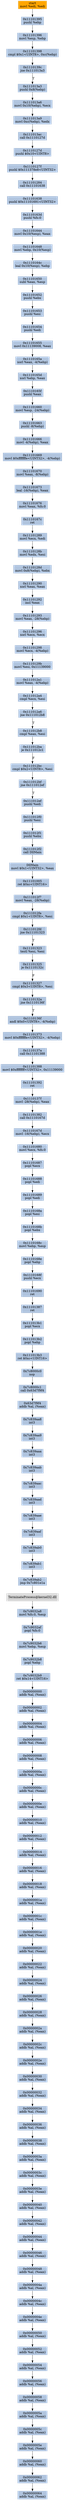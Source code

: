 digraph G {
node[shape=rectangle,style=filled,fillcolor=lightsteelblue,color=lightsteelblue]
bgcolor="transparent"
a0x11101393movl_edi_edi[label="start\nmovl %edi, %edi",color="lightgrey",fillcolor="orange"];
a0x11101395pushl_ebp[label="0x11101395\npushl %ebp"];
a0x11101396movl_esp_ebp[label="0x11101396\nmovl %esp, %ebp"];
a0x11101398cmpl_0x1UINT8_0xcebp_[label="0x11101398\ncmpl $0x1<UINT8>, 0xc(%ebp)"];
a0x1110139cjne_0x111013a3[label="0x1110139c\njne 0x111013a3"];
a0x111013a3pushl_0x8ebp_[label="0x111013a3\npushl 0x8(%ebp)"];
a0x111013a6movl_0x10ebp__ecx[label="0x111013a6\nmovl 0x10(%ebp), %ecx"];
a0x111013a9movl_0xcebp__edx[label="0x111013a9\nmovl 0xc(%ebp), %edx"];
a0x111013accall_0x1110127d[label="0x111013ac\ncall 0x1110127d"];
a0x1110127dpushl_0x10UINT8[label="0x1110127d\npushl $0x10<UINT8>"];
a0x1110127fpushl_0x111378e8UINT32[label="0x1110127f\npushl $0x111378e8<UINT32>"];
a0x11101284call_0x11101638[label="0x11101284\ncall 0x11101638"];
a0x11101638pushl_0x11101691UINT32[label="0x11101638\npushl $0x11101691<UINT32>"];
a0x1110163dpushl_fs_0[label="0x1110163d\npushl %fs:0"];
a0x11101644movl_0x10esp__eax[label="0x11101644\nmovl 0x10(%esp), %eax"];
a0x11101648movl_ebp_0x10esp_[label="0x11101648\nmovl %ebp, 0x10(%esp)"];
a0x1110164cleal_0x10esp__ebp[label="0x1110164c\nleal 0x10(%esp), %ebp"];
a0x11101650subl_eax_esp[label="0x11101650\nsubl %eax, %esp"];
a0x11101652pushl_ebx[label="0x11101652\npushl %ebx"];
a0x11101653pushl_esi[label="0x11101653\npushl %esi"];
a0x11101654pushl_edi[label="0x11101654\npushl %edi"];
a0x11101655movl_0x11139008_eax[label="0x11101655\nmovl 0x11139008, %eax"];
a0x1110165axorl_eax__4ebp_[label="0x1110165a\nxorl %eax, -4(%ebp)"];
a0x1110165dxorl_ebp_eax[label="0x1110165d\nxorl %ebp, %eax"];
a0x1110165fpushl_eax[label="0x1110165f\npushl %eax"];
a0x11101660movl_esp__24ebp_[label="0x11101660\nmovl %esp, -24(%ebp)"];
a0x11101663pushl__8ebp_[label="0x11101663\npushl -8(%ebp)"];
a0x11101666movl__4ebp__eax[label="0x11101666\nmovl -4(%ebp), %eax"];
a0x11101669movl_0xfffffffeUINT32__4ebp_[label="0x11101669\nmovl $0xfffffffe<UINT32>, -4(%ebp)"];
a0x11101670movl_eax__8ebp_[label="0x11101670\nmovl %eax, -8(%ebp)"];
a0x11101673leal__16ebp__eax[label="0x11101673\nleal -16(%ebp), %eax"];
a0x11101676movl_eax_fs_0[label="0x11101676\nmovl %eax, %fs:0"];
a0x1110167cret[label="0x1110167c\nret"];
a0x11101289movl_ecx_edi[label="0x11101289\nmovl %ecx, %edi"];
a0x1110128bmovl_edx_esi[label="0x1110128b\nmovl %edx, %esi"];
a0x1110128dmovl_0x8ebp__ebx[label="0x1110128d\nmovl 0x8(%ebp), %ebx"];
a0x11101290xorl_eax_eax[label="0x11101290\nxorl %eax, %eax"];
a0x11101292incl_eax[label="0x11101292\nincl %eax"];
a0x11101293movl_eax__28ebp_[label="0x11101293\nmovl %eax, -28(%ebp)"];
a0x11101296xorl_ecx_ecx[label="0x11101296\nxorl %ecx, %ecx"];
a0x11101298movl_ecx__4ebp_[label="0x11101298\nmovl %ecx, -4(%ebp)"];
a0x1110129bmovl_esi_0x11139000[label="0x1110129b\nmovl %esi, 0x11139000"];
a0x111012a1movl_eax__4ebp_[label="0x111012a1\nmovl %eax, -4(%ebp)"];
a0x111012a4cmpl_ecx_esi[label="0x111012a4\ncmpl %ecx, %esi"];
a0x111012a6jne_0x111012b8[label="0x111012a6\njne 0x111012b8"];
a0x111012b8cmpl_eax_esi[label="0x111012b8\ncmpl %eax, %esi"];
a0x111012baje_0x111012c1[label="0x111012ba\nje 0x111012c1"];
a0x111012bccmpl_0x2UINT8_esi[label="0x111012bc\ncmpl $0x2<UINT8>, %esi"];
a0x111012bfjne_0x111012ef[label="0x111012bf\njne 0x111012ef"];
a0x111012efpushl_edi[label="0x111012ef\npushl %edi"];
a0x111012f0pushl_esi[label="0x111012f0\npushl %esi"];
a0x111012f1pushl_ebx[label="0x111012f1\npushl %ebx"];
a0x111012f2call_DllMain[label="0x111012f2\ncall DllMain"];
a0x11101000movl_0x1UINT32_eax[label="DllMain\nmovl $0x1<UINT32>, %eax"];
a0x11101005ret_0xcUINT16[label="0x11101005\nret $0xc<UINT16>"];
a0x111012f7movl_eax__28ebp_[label="0x111012f7\nmovl %eax, -28(%ebp)"];
a0x111012facmpl_0x1UINT8_esi[label="0x111012fa\ncmpl $0x1<UINT8>, %esi"];
a0x111012fdjne_0x11101323[label="0x111012fd\njne 0x11101323"];
a0x11101323testl_esi_esi[label="0x11101323\ntestl %esi, %esi"];
a0x11101325je_0x1110132c[label="0x11101325\nje 0x1110132c"];
a0x11101327cmpl_0x3UINT8_esi[label="0x11101327\ncmpl $0x3<UINT8>, %esi"];
a0x1110132ajne_0x1110136f[label="0x1110132a\njne 0x1110136f"];
a0x1110136fandl_0x0UINT8__4ebp_[label="0x1110136f\nandl $0x0<UINT8>, -4(%ebp)"];
a0x11101373movl_0xfffffffeUINT32__4ebp_[label="0x11101373\nmovl $0xfffffffe<UINT32>, -4(%ebp)"];
a0x1110137acall_0x11101388[label="0x1110137a\ncall 0x11101388"];
a0x11101388movl_0xffffffffUINT32_0x11139000[label="0x11101388\nmovl $0xffffffff<UINT32>, 0x11139000"];
a0x11101392ret[label="0x11101392\nret"];
a0x1110137fmovl__28ebp__eax[label="0x1110137f\nmovl -28(%ebp), %eax"];
a0x11101382call_0x1110167d[label="0x11101382\ncall 0x1110167d"];
a0x1110167dmovl__16ebp__ecx[label="0x1110167d\nmovl -16(%ebp), %ecx"];
a0x11101680movl_ecx_fs_0[label="0x11101680\nmovl %ecx, %fs:0"];
a0x11101687popl_ecx[label="0x11101687\npopl %ecx"];
a0x11101688popl_edi[label="0x11101688\npopl %edi"];
a0x11101689popl_edi[label="0x11101689\npopl %edi"];
a0x1110168apopl_esi[label="0x1110168a\npopl %esi"];
a0x1110168bpopl_ebx[label="0x1110168b\npopl %ebx"];
a0x1110168cmovl_ebp_esp[label="0x1110168c\nmovl %ebp, %esp"];
a0x1110168epopl_ebp[label="0x1110168e\npopl %ebp"];
a0x1110168fpushl_ecx[label="0x1110168f\npushl %ecx"];
a0x11101690ret[label="0x11101690\nret"];
a0x11101387ret[label="0x11101387\nret"];
a0x111013b1popl_ecx[label="0x111013b1\npopl %ecx"];
a0x111013b2popl_ebp[label="0x111013b2\npopl %ebp"];
a0x111013b3ret_0xcUINT16[label="0x111013b3\nret $0xc<UINT16>"];
a0x7c8000c0nop_[label="0x7c8000c0\nnop "];
a0x7c8000c1call_0x63d7f9f4[label="0x7c8000c1\ncall 0x63d7f9f4"];
a0x63d7f9f4addb_al_eax_[label="0x63d7f9f4\naddb %al, (%eax)"];
a0x7c839aa8int3_[label="0x7c839aa8\nint3 "];
a0x7c839aa9int3_[label="0x7c839aa9\nint3 "];
a0x7c839aaaint3_[label="0x7c839aaa\nint3 "];
a0x7c839aabint3_[label="0x7c839aab\nint3 "];
a0x7c839aacint3_[label="0x7c839aac\nint3 "];
a0x7c839aadint3_[label="0x7c839aad\nint3 "];
a0x7c839aaeint3_[label="0x7c839aae\nint3 "];
a0x7c839aafint3_[label="0x7c839aaf\nint3 "];
a0x7c839ab0int3_[label="0x7c839ab0\nint3 "];
a0x7c839ab1int3_[label="0x7c839ab1\nint3 "];
a0x7c839ab2jmp_0x7c801e1a[label="0x7c839ab2\njmp 0x7c801e1a"];
TerminateProcess_kernel32_dll[label="TerminateProcess@kernel32.dll",color="lightgrey",fillcolor="lightgrey"];
a0x7c9032a8movl_fs_0_esp[label="0x7c9032a8\nmovl %fs:0, %esp"];
a0x7c9032afpopl_fs_0[label="0x7c9032af\npopl %fs:0"];
a0x7c9032b6movl_ebp_esp[label="0x7c9032b6\nmovl %ebp, %esp"];
a0x7c9032b8popl_ebp[label="0x7c9032b8\npopl %ebp"];
a0x7c9032b9ret_0x14UINT16[label="0x7c9032b9\nret $0x14<UINT16>"];
a0x00000000addb_al_eax_[label="0x00000000\naddb %al, (%eax)"];
a0x00000002addb_al_eax_[label="0x00000002\naddb %al, (%eax)"];
a0x00000004addb_al_eax_[label="0x00000004\naddb %al, (%eax)"];
a0x00000006addb_al_eax_[label="0x00000006\naddb %al, (%eax)"];
a0x00000008addb_al_eax_[label="0x00000008\naddb %al, (%eax)"];
a0x0000000aaddb_al_eax_[label="0x0000000a\naddb %al, (%eax)"];
a0x0000000caddb_al_eax_[label="0x0000000c\naddb %al, (%eax)"];
a0x0000000eaddb_al_eax_[label="0x0000000e\naddb %al, (%eax)"];
a0x00000010addb_al_eax_[label="0x00000010\naddb %al, (%eax)"];
a0x00000012addb_al_eax_[label="0x00000012\naddb %al, (%eax)"];
a0x00000014addb_al_eax_[label="0x00000014\naddb %al, (%eax)"];
a0x00000016addb_al_eax_[label="0x00000016\naddb %al, (%eax)"];
a0x00000018addb_al_eax_[label="0x00000018\naddb %al, (%eax)"];
a0x0000001aaddb_al_eax_[label="0x0000001a\naddb %al, (%eax)"];
a0x0000001caddb_al_eax_[label="0x0000001c\naddb %al, (%eax)"];
a0x0000001eaddb_al_eax_[label="0x0000001e\naddb %al, (%eax)"];
a0x00000020addb_al_eax_[label="0x00000020\naddb %al, (%eax)"];
a0x00000022addb_al_eax_[label="0x00000022\naddb %al, (%eax)"];
a0x00000024addb_al_eax_[label="0x00000024\naddb %al, (%eax)"];
a0x00000026addb_al_eax_[label="0x00000026\naddb %al, (%eax)"];
a0x00000028addb_al_eax_[label="0x00000028\naddb %al, (%eax)"];
a0x0000002aaddb_al_eax_[label="0x0000002a\naddb %al, (%eax)"];
a0x0000002caddb_al_eax_[label="0x0000002c\naddb %al, (%eax)"];
a0x0000002eaddb_al_eax_[label="0x0000002e\naddb %al, (%eax)"];
a0x00000030addb_al_eax_[label="0x00000030\naddb %al, (%eax)"];
a0x00000032addb_al_eax_[label="0x00000032\naddb %al, (%eax)"];
a0x00000034addb_al_eax_[label="0x00000034\naddb %al, (%eax)"];
a0x00000036addb_al_eax_[label="0x00000036\naddb %al, (%eax)"];
a0x00000038addb_al_eax_[label="0x00000038\naddb %al, (%eax)"];
a0x0000003aaddb_al_eax_[label="0x0000003a\naddb %al, (%eax)"];
a0x0000003caddb_al_eax_[label="0x0000003c\naddb %al, (%eax)"];
a0x0000003eaddb_al_eax_[label="0x0000003e\naddb %al, (%eax)"];
a0x00000040addb_al_eax_[label="0x00000040\naddb %al, (%eax)"];
a0x00000042addb_al_eax_[label="0x00000042\naddb %al, (%eax)"];
a0x00000044addb_al_eax_[label="0x00000044\naddb %al, (%eax)"];
a0x00000046addb_al_eax_[label="0x00000046\naddb %al, (%eax)"];
a0x00000048addb_al_eax_[label="0x00000048\naddb %al, (%eax)"];
a0x0000004aaddb_al_eax_[label="0x0000004a\naddb %al, (%eax)"];
a0x0000004caddb_al_eax_[label="0x0000004c\naddb %al, (%eax)"];
a0x0000004eaddb_al_eax_[label="0x0000004e\naddb %al, (%eax)"];
a0x00000050addb_al_eax_[label="0x00000050\naddb %al, (%eax)"];
a0x00000052addb_al_eax_[label="0x00000052\naddb %al, (%eax)"];
a0x00000054addb_al_eax_[label="0x00000054\naddb %al, (%eax)"];
a0x00000056addb_al_eax_[label="0x00000056\naddb %al, (%eax)"];
a0x00000058addb_al_eax_[label="0x00000058\naddb %al, (%eax)"];
a0x0000005aaddb_al_eax_[label="0x0000005a\naddb %al, (%eax)"];
a0x0000005caddb_al_eax_[label="0x0000005c\naddb %al, (%eax)"];
a0x0000005eaddb_al_eax_[label="0x0000005e\naddb %al, (%eax)"];
a0x00000060addb_al_eax_[label="0x00000060\naddb %al, (%eax)"];
a0x00000062addb_al_eax_[label="0x00000062\naddb %al, (%eax)"];
a0x00000064addb_al_eax_[label="0x00000064\naddb %al, (%eax)"];
a0x11101393movl_edi_edi -> a0x11101395pushl_ebp [color="#000000"];
a0x11101395pushl_ebp -> a0x11101396movl_esp_ebp [color="#000000"];
a0x11101396movl_esp_ebp -> a0x11101398cmpl_0x1UINT8_0xcebp_ [color="#000000"];
a0x11101398cmpl_0x1UINT8_0xcebp_ -> a0x1110139cjne_0x111013a3 [color="#000000"];
a0x1110139cjne_0x111013a3 -> a0x111013a3pushl_0x8ebp_ [color="#000000",label="T"];
a0x111013a3pushl_0x8ebp_ -> a0x111013a6movl_0x10ebp__ecx [color="#000000"];
a0x111013a6movl_0x10ebp__ecx -> a0x111013a9movl_0xcebp__edx [color="#000000"];
a0x111013a9movl_0xcebp__edx -> a0x111013accall_0x1110127d [color="#000000"];
a0x111013accall_0x1110127d -> a0x1110127dpushl_0x10UINT8 [color="#000000"];
a0x1110127dpushl_0x10UINT8 -> a0x1110127fpushl_0x111378e8UINT32 [color="#000000"];
a0x1110127fpushl_0x111378e8UINT32 -> a0x11101284call_0x11101638 [color="#000000"];
a0x11101284call_0x11101638 -> a0x11101638pushl_0x11101691UINT32 [color="#000000"];
a0x11101638pushl_0x11101691UINT32 -> a0x1110163dpushl_fs_0 [color="#000000"];
a0x1110163dpushl_fs_0 -> a0x11101644movl_0x10esp__eax [color="#000000"];
a0x11101644movl_0x10esp__eax -> a0x11101648movl_ebp_0x10esp_ [color="#000000"];
a0x11101648movl_ebp_0x10esp_ -> a0x1110164cleal_0x10esp__ebp [color="#000000"];
a0x1110164cleal_0x10esp__ebp -> a0x11101650subl_eax_esp [color="#000000"];
a0x11101650subl_eax_esp -> a0x11101652pushl_ebx [color="#000000"];
a0x11101652pushl_ebx -> a0x11101653pushl_esi [color="#000000"];
a0x11101653pushl_esi -> a0x11101654pushl_edi [color="#000000"];
a0x11101654pushl_edi -> a0x11101655movl_0x11139008_eax [color="#000000"];
a0x11101655movl_0x11139008_eax -> a0x1110165axorl_eax__4ebp_ [color="#000000"];
a0x1110165axorl_eax__4ebp_ -> a0x1110165dxorl_ebp_eax [color="#000000"];
a0x1110165dxorl_ebp_eax -> a0x1110165fpushl_eax [color="#000000"];
a0x1110165fpushl_eax -> a0x11101660movl_esp__24ebp_ [color="#000000"];
a0x11101660movl_esp__24ebp_ -> a0x11101663pushl__8ebp_ [color="#000000"];
a0x11101663pushl__8ebp_ -> a0x11101666movl__4ebp__eax [color="#000000"];
a0x11101666movl__4ebp__eax -> a0x11101669movl_0xfffffffeUINT32__4ebp_ [color="#000000"];
a0x11101669movl_0xfffffffeUINT32__4ebp_ -> a0x11101670movl_eax__8ebp_ [color="#000000"];
a0x11101670movl_eax__8ebp_ -> a0x11101673leal__16ebp__eax [color="#000000"];
a0x11101673leal__16ebp__eax -> a0x11101676movl_eax_fs_0 [color="#000000"];
a0x11101676movl_eax_fs_0 -> a0x1110167cret [color="#000000"];
a0x1110167cret -> a0x11101289movl_ecx_edi [color="#000000"];
a0x11101289movl_ecx_edi -> a0x1110128bmovl_edx_esi [color="#000000"];
a0x1110128bmovl_edx_esi -> a0x1110128dmovl_0x8ebp__ebx [color="#000000"];
a0x1110128dmovl_0x8ebp__ebx -> a0x11101290xorl_eax_eax [color="#000000"];
a0x11101290xorl_eax_eax -> a0x11101292incl_eax [color="#000000"];
a0x11101292incl_eax -> a0x11101293movl_eax__28ebp_ [color="#000000"];
a0x11101293movl_eax__28ebp_ -> a0x11101296xorl_ecx_ecx [color="#000000"];
a0x11101296xorl_ecx_ecx -> a0x11101298movl_ecx__4ebp_ [color="#000000"];
a0x11101298movl_ecx__4ebp_ -> a0x1110129bmovl_esi_0x11139000 [color="#000000"];
a0x1110129bmovl_esi_0x11139000 -> a0x111012a1movl_eax__4ebp_ [color="#000000"];
a0x111012a1movl_eax__4ebp_ -> a0x111012a4cmpl_ecx_esi [color="#000000"];
a0x111012a4cmpl_ecx_esi -> a0x111012a6jne_0x111012b8 [color="#000000"];
a0x111012a6jne_0x111012b8 -> a0x111012b8cmpl_eax_esi [color="#000000",label="T"];
a0x111012b8cmpl_eax_esi -> a0x111012baje_0x111012c1 [color="#000000"];
a0x111012baje_0x111012c1 -> a0x111012bccmpl_0x2UINT8_esi [color="#000000",label="F"];
a0x111012bccmpl_0x2UINT8_esi -> a0x111012bfjne_0x111012ef [color="#000000"];
a0x111012bfjne_0x111012ef -> a0x111012efpushl_edi [color="#000000",label="T"];
a0x111012efpushl_edi -> a0x111012f0pushl_esi [color="#000000"];
a0x111012f0pushl_esi -> a0x111012f1pushl_ebx [color="#000000"];
a0x111012f1pushl_ebx -> a0x111012f2call_DllMain [color="#000000"];
a0x111012f2call_DllMain -> a0x11101000movl_0x1UINT32_eax [color="#000000"];
a0x11101000movl_0x1UINT32_eax -> a0x11101005ret_0xcUINT16 [color="#000000"];
a0x11101005ret_0xcUINT16 -> a0x111012f7movl_eax__28ebp_ [color="#000000"];
a0x111012f7movl_eax__28ebp_ -> a0x111012facmpl_0x1UINT8_esi [color="#000000"];
a0x111012facmpl_0x1UINT8_esi -> a0x111012fdjne_0x11101323 [color="#000000"];
a0x111012fdjne_0x11101323 -> a0x11101323testl_esi_esi [color="#000000",label="T"];
a0x11101323testl_esi_esi -> a0x11101325je_0x1110132c [color="#000000"];
a0x11101325je_0x1110132c -> a0x11101327cmpl_0x3UINT8_esi [color="#000000",label="F"];
a0x11101327cmpl_0x3UINT8_esi -> a0x1110132ajne_0x1110136f [color="#000000"];
a0x1110132ajne_0x1110136f -> a0x1110136fandl_0x0UINT8__4ebp_ [color="#000000",label="T"];
a0x1110136fandl_0x0UINT8__4ebp_ -> a0x11101373movl_0xfffffffeUINT32__4ebp_ [color="#000000"];
a0x11101373movl_0xfffffffeUINT32__4ebp_ -> a0x1110137acall_0x11101388 [color="#000000"];
a0x1110137acall_0x11101388 -> a0x11101388movl_0xffffffffUINT32_0x11139000 [color="#000000"];
a0x11101388movl_0xffffffffUINT32_0x11139000 -> a0x11101392ret [color="#000000"];
a0x11101392ret -> a0x1110137fmovl__28ebp__eax [color="#000000"];
a0x1110137fmovl__28ebp__eax -> a0x11101382call_0x1110167d [color="#000000"];
a0x11101382call_0x1110167d -> a0x1110167dmovl__16ebp__ecx [color="#000000"];
a0x1110167dmovl__16ebp__ecx -> a0x11101680movl_ecx_fs_0 [color="#000000"];
a0x11101680movl_ecx_fs_0 -> a0x11101687popl_ecx [color="#000000"];
a0x11101687popl_ecx -> a0x11101688popl_edi [color="#000000"];
a0x11101688popl_edi -> a0x11101689popl_edi [color="#000000"];
a0x11101689popl_edi -> a0x1110168apopl_esi [color="#000000"];
a0x1110168apopl_esi -> a0x1110168bpopl_ebx [color="#000000"];
a0x1110168bpopl_ebx -> a0x1110168cmovl_ebp_esp [color="#000000"];
a0x1110168cmovl_ebp_esp -> a0x1110168epopl_ebp [color="#000000"];
a0x1110168epopl_ebp -> a0x1110168fpushl_ecx [color="#000000"];
a0x1110168fpushl_ecx -> a0x11101690ret [color="#000000"];
a0x11101690ret -> a0x11101387ret [color="#000000"];
a0x11101387ret -> a0x111013b1popl_ecx [color="#000000"];
a0x111013b1popl_ecx -> a0x111013b2popl_ebp [color="#000000"];
a0x111013b2popl_ebp -> a0x111013b3ret_0xcUINT16 [color="#000000"];
a0x111013b3ret_0xcUINT16 -> a0x7c8000c0nop_ [color="#000000"];
a0x7c8000c0nop_ -> a0x7c8000c1call_0x63d7f9f4 [color="#000000"];
a0x7c8000c1call_0x63d7f9f4 -> a0x63d7f9f4addb_al_eax_ [color="#000000"];
a0x63d7f9f4addb_al_eax_ -> a0x7c839aa8int3_ [color="#000000"];
a0x7c839aa8int3_ -> a0x7c839aa9int3_ [color="#000000"];
a0x7c839aa9int3_ -> a0x7c839aaaint3_ [color="#000000"];
a0x7c839aaaint3_ -> a0x7c839aabint3_ [color="#000000"];
a0x7c839aabint3_ -> a0x7c839aacint3_ [color="#000000"];
a0x7c839aacint3_ -> a0x7c839aadint3_ [color="#000000"];
a0x7c839aadint3_ -> a0x7c839aaeint3_ [color="#000000"];
a0x7c839aaeint3_ -> a0x7c839aafint3_ [color="#000000"];
a0x7c839aafint3_ -> a0x7c839ab0int3_ [color="#000000"];
a0x7c839ab0int3_ -> a0x7c839ab1int3_ [color="#000000"];
a0x7c839ab1int3_ -> a0x7c839ab2jmp_0x7c801e1a [color="#000000"];
a0x7c839ab2jmp_0x7c801e1a -> TerminateProcess_kernel32_dll [color="#000000"];
TerminateProcess_kernel32_dll -> a0x7c9032a8movl_fs_0_esp [color="#000000"];
a0x7c9032a8movl_fs_0_esp -> a0x7c9032afpopl_fs_0 [color="#000000"];
a0x7c9032afpopl_fs_0 -> a0x7c9032b6movl_ebp_esp [color="#000000"];
a0x7c9032b6movl_ebp_esp -> a0x7c9032b8popl_ebp [color="#000000"];
a0x7c9032b8popl_ebp -> a0x7c9032b9ret_0x14UINT16 [color="#000000"];
a0x7c9032b9ret_0x14UINT16 -> a0x00000000addb_al_eax_ [color="#000000"];
a0x00000000addb_al_eax_ -> a0x00000002addb_al_eax_ [color="#000000"];
a0x00000002addb_al_eax_ -> a0x00000004addb_al_eax_ [color="#000000"];
a0x00000004addb_al_eax_ -> a0x00000006addb_al_eax_ [color="#000000"];
a0x00000006addb_al_eax_ -> a0x00000008addb_al_eax_ [color="#000000"];
a0x00000008addb_al_eax_ -> a0x0000000aaddb_al_eax_ [color="#000000"];
a0x0000000aaddb_al_eax_ -> a0x0000000caddb_al_eax_ [color="#000000"];
a0x0000000caddb_al_eax_ -> a0x0000000eaddb_al_eax_ [color="#000000"];
a0x0000000eaddb_al_eax_ -> a0x00000010addb_al_eax_ [color="#000000"];
a0x00000010addb_al_eax_ -> a0x00000012addb_al_eax_ [color="#000000"];
a0x00000012addb_al_eax_ -> a0x00000014addb_al_eax_ [color="#000000"];
a0x00000014addb_al_eax_ -> a0x00000016addb_al_eax_ [color="#000000"];
a0x00000016addb_al_eax_ -> a0x00000018addb_al_eax_ [color="#000000"];
a0x00000018addb_al_eax_ -> a0x0000001aaddb_al_eax_ [color="#000000"];
a0x0000001aaddb_al_eax_ -> a0x0000001caddb_al_eax_ [color="#000000"];
a0x0000001caddb_al_eax_ -> a0x0000001eaddb_al_eax_ [color="#000000"];
a0x0000001eaddb_al_eax_ -> a0x00000020addb_al_eax_ [color="#000000"];
a0x00000020addb_al_eax_ -> a0x00000022addb_al_eax_ [color="#000000"];
a0x00000022addb_al_eax_ -> a0x00000024addb_al_eax_ [color="#000000"];
a0x00000024addb_al_eax_ -> a0x00000026addb_al_eax_ [color="#000000"];
a0x00000026addb_al_eax_ -> a0x00000028addb_al_eax_ [color="#000000"];
a0x00000028addb_al_eax_ -> a0x0000002aaddb_al_eax_ [color="#000000"];
a0x0000002aaddb_al_eax_ -> a0x0000002caddb_al_eax_ [color="#000000"];
a0x0000002caddb_al_eax_ -> a0x0000002eaddb_al_eax_ [color="#000000"];
a0x0000002eaddb_al_eax_ -> a0x00000030addb_al_eax_ [color="#000000"];
a0x00000030addb_al_eax_ -> a0x00000032addb_al_eax_ [color="#000000"];
a0x00000032addb_al_eax_ -> a0x00000034addb_al_eax_ [color="#000000"];
a0x00000034addb_al_eax_ -> a0x00000036addb_al_eax_ [color="#000000"];
a0x00000036addb_al_eax_ -> a0x00000038addb_al_eax_ [color="#000000"];
a0x00000038addb_al_eax_ -> a0x0000003aaddb_al_eax_ [color="#000000"];
a0x0000003aaddb_al_eax_ -> a0x0000003caddb_al_eax_ [color="#000000"];
a0x0000003caddb_al_eax_ -> a0x0000003eaddb_al_eax_ [color="#000000"];
a0x0000003eaddb_al_eax_ -> a0x00000040addb_al_eax_ [color="#000000"];
a0x00000040addb_al_eax_ -> a0x00000042addb_al_eax_ [color="#000000"];
a0x00000042addb_al_eax_ -> a0x00000044addb_al_eax_ [color="#000000"];
a0x00000044addb_al_eax_ -> a0x00000046addb_al_eax_ [color="#000000"];
a0x00000046addb_al_eax_ -> a0x00000048addb_al_eax_ [color="#000000"];
a0x00000048addb_al_eax_ -> a0x0000004aaddb_al_eax_ [color="#000000"];
a0x0000004aaddb_al_eax_ -> a0x0000004caddb_al_eax_ [color="#000000"];
a0x0000004caddb_al_eax_ -> a0x0000004eaddb_al_eax_ [color="#000000"];
a0x0000004eaddb_al_eax_ -> a0x00000050addb_al_eax_ [color="#000000"];
a0x00000050addb_al_eax_ -> a0x00000052addb_al_eax_ [color="#000000"];
a0x00000052addb_al_eax_ -> a0x00000054addb_al_eax_ [color="#000000"];
a0x00000054addb_al_eax_ -> a0x00000056addb_al_eax_ [color="#000000"];
a0x00000056addb_al_eax_ -> a0x00000058addb_al_eax_ [color="#000000"];
a0x00000058addb_al_eax_ -> a0x0000005aaddb_al_eax_ [color="#000000"];
a0x0000005aaddb_al_eax_ -> a0x0000005caddb_al_eax_ [color="#000000"];
a0x0000005caddb_al_eax_ -> a0x0000005eaddb_al_eax_ [color="#000000"];
a0x0000005eaddb_al_eax_ -> a0x00000060addb_al_eax_ [color="#000000"];
a0x00000060addb_al_eax_ -> a0x00000062addb_al_eax_ [color="#000000"];
a0x00000062addb_al_eax_ -> a0x00000064addb_al_eax_ [color="#000000"];
}
